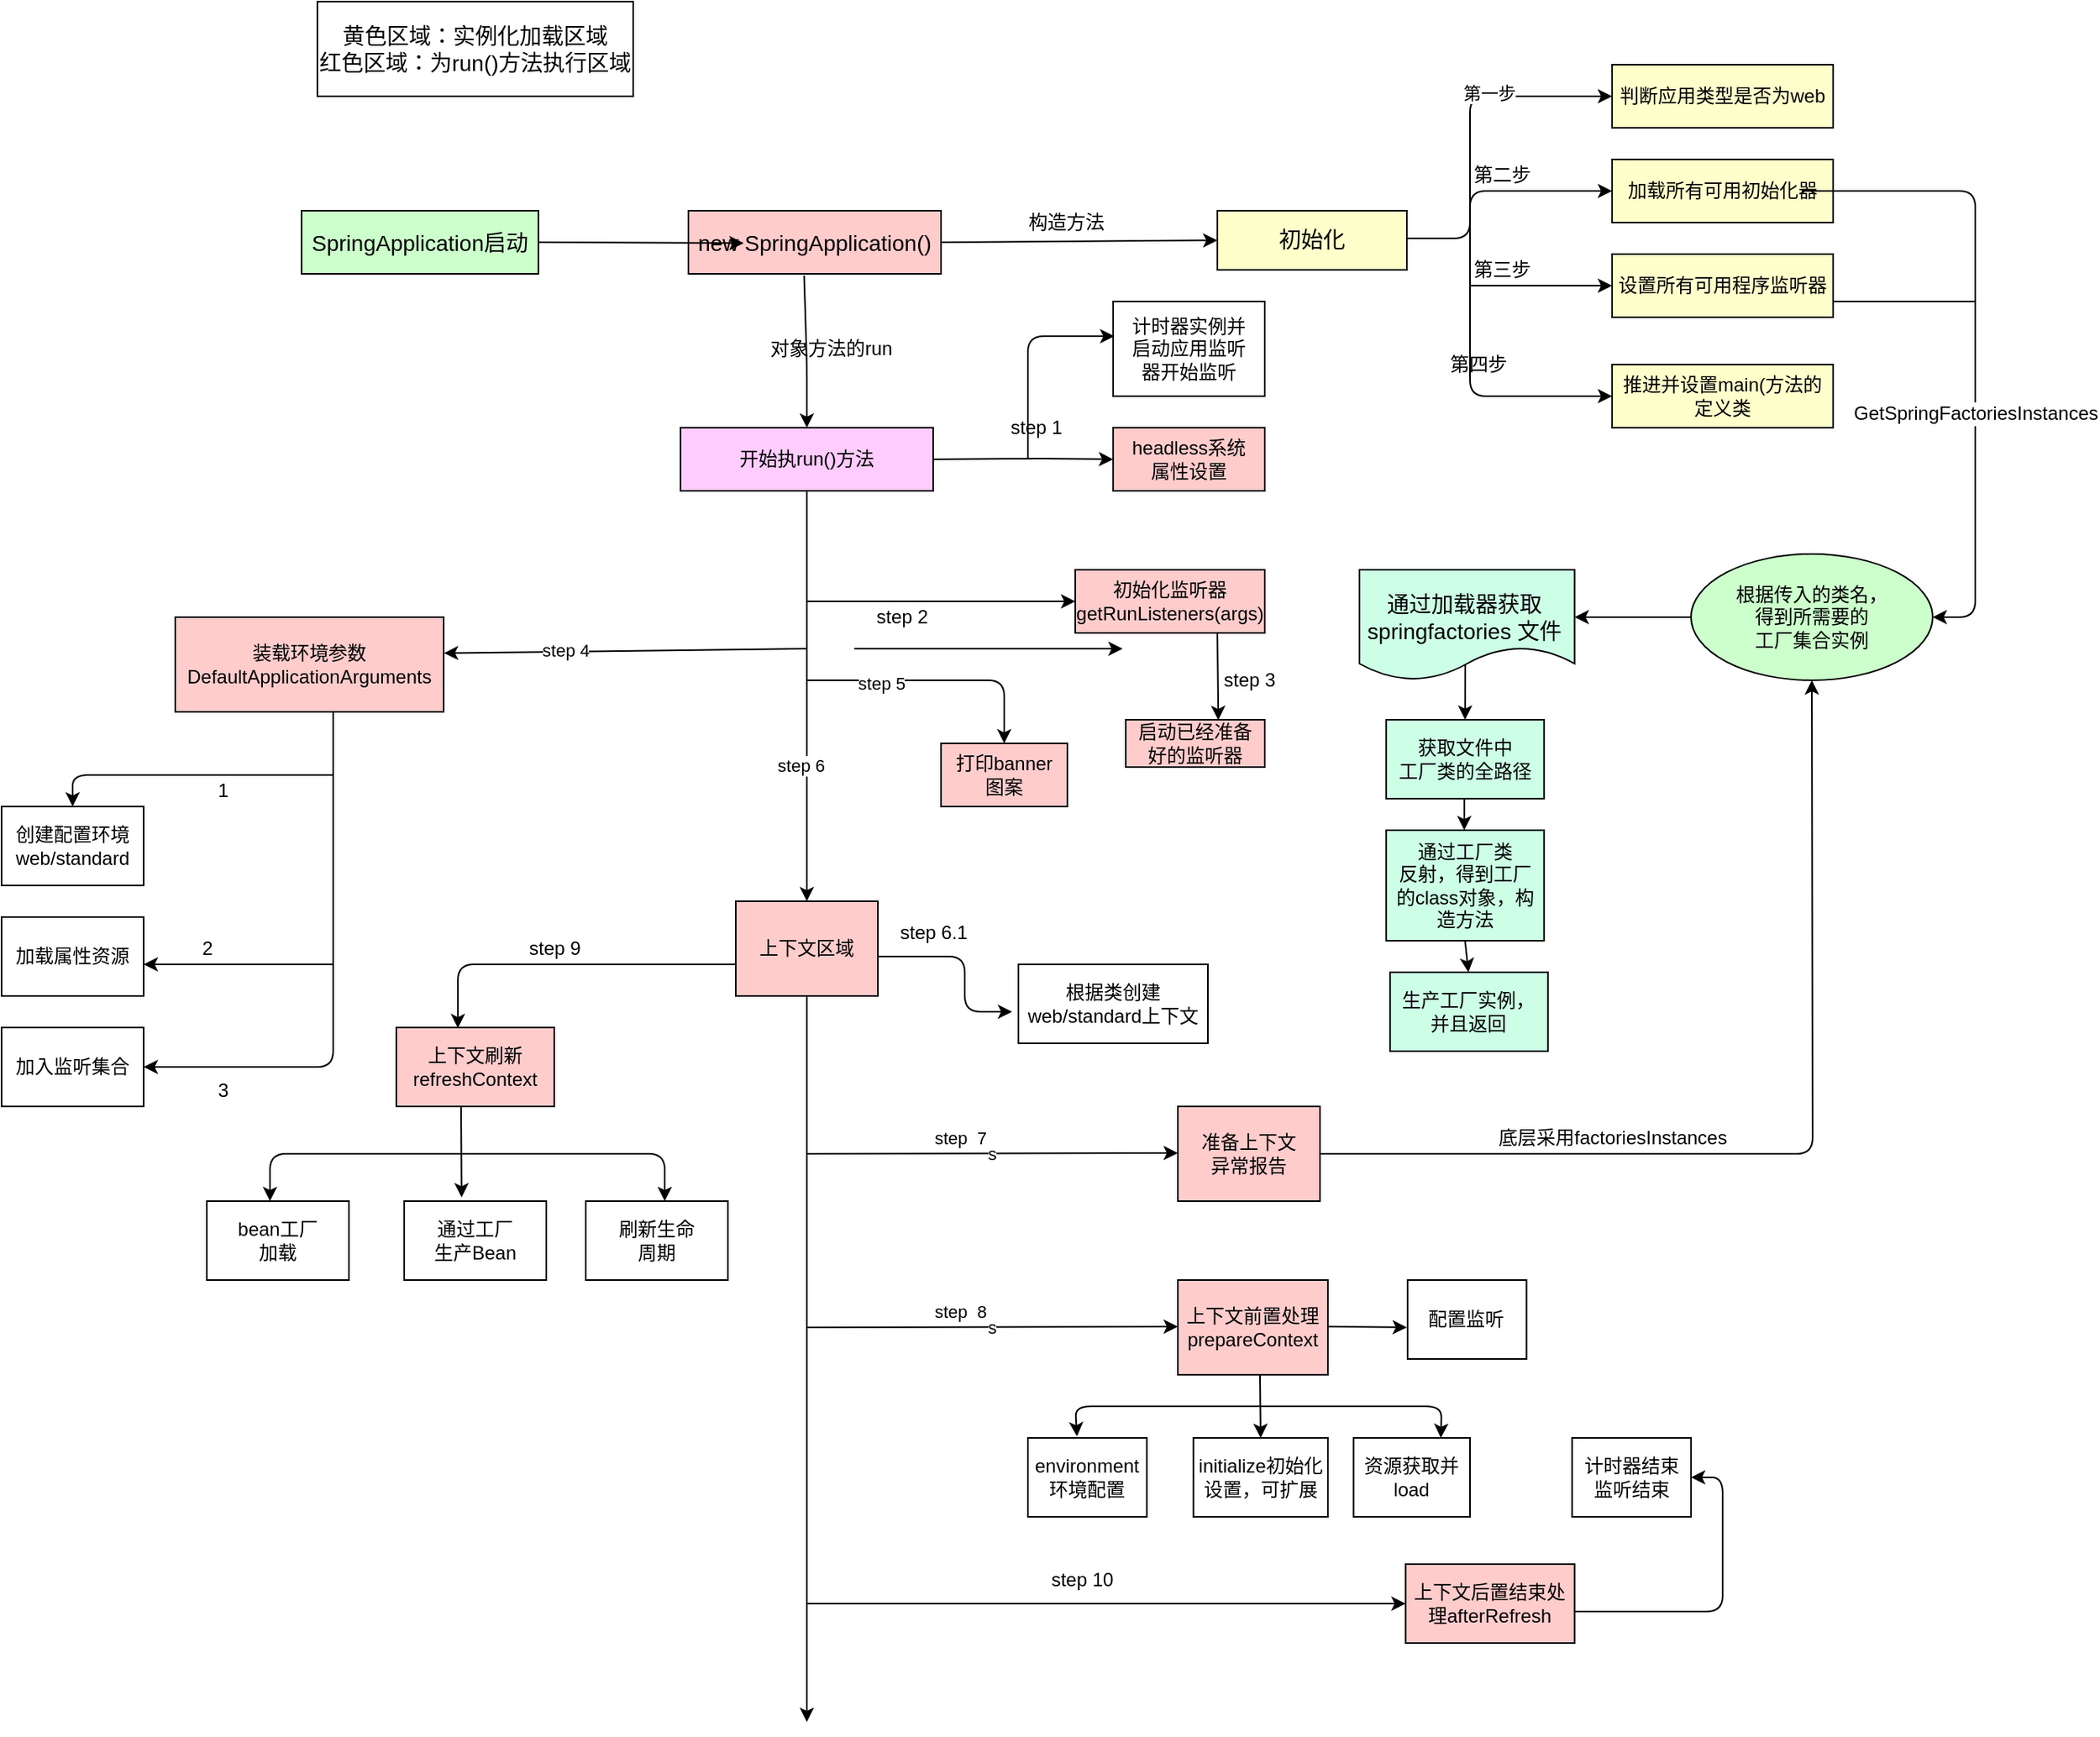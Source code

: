 <mxfile version="13.6.2" type="device"><diagram id="T1bAUFliYwQQVsWC8yJT" name="第 1 页"><mxGraphModel dx="2105" dy="607" grid="1" gridSize="10" guides="1" tooltips="1" connect="1" arrows="1" fold="1" page="1" pageScale="1" pageWidth="827" pageHeight="1169" math="0" shadow="0"><root><mxCell id="0"/><mxCell id="1" parent="0"/><mxCell id="71vBCq2HpxB73JjbtoO1-1" value="&lt;font style=&quot;font-size: 14px&quot;&gt;黄色区域：实例化加载区域&lt;br&gt;红色区域：为run()方法执行区域&lt;/font&gt;" style="rounded=0;whiteSpace=wrap;html=1;" parent="1" vertex="1"><mxGeometry x="-90" y="30" width="200" height="60" as="geometry"/></mxCell><mxCell id="71vBCq2HpxB73JjbtoO1-2" value="&lt;font style=&quot;font-size: 14px&quot;&gt;SpringApplication启动&lt;/font&gt;" style="rounded=0;whiteSpace=wrap;html=1;fillColor=#CCFFCC;" parent="1" vertex="1"><mxGeometry x="-100" y="162.5" width="150" height="40" as="geometry"/></mxCell><mxCell id="71vBCq2HpxB73JjbtoO1-3" value="&lt;font style=&quot;font-size: 14px&quot;&gt;new SpringApplication()&lt;/font&gt;" style="rounded=0;whiteSpace=wrap;html=1;fillColor=#FFCCCC;" parent="1" vertex="1"><mxGeometry x="145" y="162.5" width="160" height="40" as="geometry"/></mxCell><mxCell id="71vBCq2HpxB73JjbtoO1-4" value="&lt;font style=&quot;font-size: 14px&quot;&gt;初始化&lt;/font&gt;" style="rounded=0;whiteSpace=wrap;html=1;fillColor=#FFFFCC;" parent="1" vertex="1"><mxGeometry x="480" y="162.5" width="120" height="37.5" as="geometry"/></mxCell><mxCell id="71vBCq2HpxB73JjbtoO1-5" value="" style="endArrow=classic;html=1;entryX=0;entryY=0.5;entryDx=0;entryDy=0;exitX=1;exitY=0.5;exitDx=0;exitDy=0;" parent="1" target="71vBCq2HpxB73JjbtoO1-4" edge="1" source="71vBCq2HpxB73JjbtoO1-3"><mxGeometry width="50" height="50" relative="1" as="geometry"><mxPoint x="310" y="181" as="sourcePoint"/><mxPoint x="390" y="130" as="targetPoint"/></mxGeometry></mxCell><mxCell id="71vBCq2HpxB73JjbtoO1-6" value="构造方法" style="text;html=1;align=center;verticalAlign=middle;resizable=0;points=[];autosize=1;" parent="1" vertex="1"><mxGeometry x="354" y="160" width="60" height="20" as="geometry"/></mxCell><mxCell id="71vBCq2HpxB73JjbtoO1-7" value="" style="endArrow=classic;html=1;exitX=1;exitY=0.5;exitDx=0;exitDy=0;" parent="1" edge="1" source="71vBCq2HpxB73JjbtoO1-2"><mxGeometry width="50" height="50" relative="1" as="geometry"><mxPoint x="140" y="183" as="sourcePoint"/><mxPoint x="180" y="183" as="targetPoint"/></mxGeometry></mxCell><mxCell id="71vBCq2HpxB73JjbtoO1-8" value="开始执run()方法" style="rounded=0;whiteSpace=wrap;html=1;fillColor=#FFCCFF;" parent="1" vertex="1"><mxGeometry x="140" y="300" width="160" height="40" as="geometry"/></mxCell><mxCell id="71vBCq2HpxB73JjbtoO1-9" value="计时器实例并&lt;br&gt;启动应用监听&lt;br&gt;器开始监听" style="rounded=0;whiteSpace=wrap;html=1;" parent="1" vertex="1"><mxGeometry x="414" y="220" width="96" height="60" as="geometry"/></mxCell><mxCell id="71vBCq2HpxB73JjbtoO1-10" value="headless系统&lt;br&gt;属性设置" style="rounded=0;whiteSpace=wrap;html=1;fillColor=#FFCCCC;" parent="1" vertex="1"><mxGeometry x="414" y="300" width="96" height="40" as="geometry"/></mxCell><mxCell id="71vBCq2HpxB73JjbtoO1-11" value="" style="endArrow=classic;html=1;entryX=0.5;entryY=0;entryDx=0;entryDy=0;exitX=0.458;exitY=1.028;exitDx=0;exitDy=0;exitPerimeter=0;" parent="1" target="71vBCq2HpxB73JjbtoO1-8" edge="1" source="71vBCq2HpxB73JjbtoO1-3"><mxGeometry width="50" height="50" relative="1" as="geometry"><mxPoint x="260" y="202.5" as="sourcePoint"/><mxPoint x="310" y="152.5" as="targetPoint"/><Array as="points"><mxPoint x="220" y="260"/></Array></mxGeometry></mxCell><mxCell id="71vBCq2HpxB73JjbtoO1-12" value="对象方法的run" style="text;html=1;align=center;verticalAlign=middle;resizable=0;points=[];autosize=1;" parent="1" vertex="1"><mxGeometry x="190" y="240" width="90" height="20" as="geometry"/></mxCell><mxCell id="71vBCq2HpxB73JjbtoO1-13" value="" style="endArrow=classic;html=1;exitX=1;exitY=0.5;exitDx=0;exitDy=0;entryX=0;entryY=0.5;entryDx=0;entryDy=0;" parent="1" edge="1" target="71vBCq2HpxB73JjbtoO1-10" source="71vBCq2HpxB73JjbtoO1-8"><mxGeometry width="50" height="50" relative="1" as="geometry"><mxPoint x="349" y="319.5" as="sourcePoint"/><mxPoint x="410" y="320" as="targetPoint"/><Array as="points"><mxPoint x="369" y="319.5"/></Array></mxGeometry></mxCell><mxCell id="71vBCq2HpxB73JjbtoO1-14" value="" style="endArrow=classic;html=1;entryX=0.008;entryY=0.367;entryDx=0;entryDy=0;entryPerimeter=0;" parent="1" target="71vBCq2HpxB73JjbtoO1-9" edge="1"><mxGeometry width="50" height="50" relative="1" as="geometry"><mxPoint x="360" y="320" as="sourcePoint"/><mxPoint x="404" y="225" as="targetPoint"/><Array as="points"><mxPoint x="360" y="242"/></Array></mxGeometry></mxCell><mxCell id="71vBCq2HpxB73JjbtoO1-15" value="step 1" style="text;html=1;align=center;verticalAlign=middle;resizable=0;points=[];autosize=1;" parent="1" vertex="1"><mxGeometry x="340" y="290" width="50" height="20" as="geometry"/></mxCell><mxCell id="71vBCq2HpxB73JjbtoO1-16" value="判断应用类型是否为web" style="rounded=0;whiteSpace=wrap;html=1;fillColor=#FFFFCC;" parent="1" vertex="1"><mxGeometry x="730" y="70" width="140" height="40" as="geometry"/></mxCell><mxCell id="71vBCq2HpxB73JjbtoO1-17" value="加载所有可用初始化器" style="rounded=0;whiteSpace=wrap;html=1;fillColor=#FFFFCC;" parent="1" vertex="1"><mxGeometry x="730" y="130" width="140" height="40" as="geometry"/></mxCell><mxCell id="71vBCq2HpxB73JjbtoO1-18" value="设置所有可用程序监听器" style="rounded=0;whiteSpace=wrap;html=1;fillColor=#FFFFCC;" parent="1" vertex="1"><mxGeometry x="730" y="190" width="140" height="40" as="geometry"/></mxCell><mxCell id="71vBCq2HpxB73JjbtoO1-19" value="推进并设置main(方法的&lt;br&gt;定义类" style="rounded=0;whiteSpace=wrap;html=1;fillColor=#FFFFCC;" parent="1" vertex="1"><mxGeometry x="730" y="260" width="140" height="40" as="geometry"/></mxCell><mxCell id="71vBCq2HpxB73JjbtoO1-20" value="" style="endArrow=classic;html=1;entryX=0;entryY=0.5;entryDx=0;entryDy=0;" parent="1" target="71vBCq2HpxB73JjbtoO1-17" edge="1"><mxGeometry width="50" height="50" relative="1" as="geometry"><mxPoint x="600" y="180" as="sourcePoint"/><mxPoint x="650" y="130" as="targetPoint"/><Array as="points"><mxPoint x="640" y="180"/><mxPoint x="640" y="150"/></Array></mxGeometry></mxCell><mxCell id="71vBCq2HpxB73JjbtoO1-21" value="" style="endArrow=classic;html=1;entryX=0;entryY=0.5;entryDx=0;entryDy=0;" parent="1" target="71vBCq2HpxB73JjbtoO1-16" edge="1"><mxGeometry width="50" height="50" relative="1" as="geometry"><mxPoint x="640" y="160" as="sourcePoint"/><mxPoint x="680" y="90" as="targetPoint"/><Array as="points"><mxPoint x="640" y="90"/></Array></mxGeometry></mxCell><mxCell id="71vBCq2HpxB73JjbtoO1-22" value="第一步" style="edgeLabel;html=1;align=center;verticalAlign=middle;resizable=0;points=[];" parent="71vBCq2HpxB73JjbtoO1-21" vertex="1" connectable="0"><mxGeometry x="0.025" y="2" relative="1" as="geometry"><mxPoint as="offset"/></mxGeometry></mxCell><mxCell id="71vBCq2HpxB73JjbtoO1-23" value="第二步" style="text;html=1;align=center;verticalAlign=middle;resizable=0;points=[];autosize=1;" parent="1" vertex="1"><mxGeometry x="635" y="130" width="50" height="20" as="geometry"/></mxCell><mxCell id="71vBCq2HpxB73JjbtoO1-24" value="" style="endArrow=classic;html=1;entryX=0;entryY=0.5;entryDx=0;entryDy=0;" parent="1" target="71vBCq2HpxB73JjbtoO1-19" edge="1"><mxGeometry width="50" height="50" relative="1" as="geometry"><mxPoint x="640" y="170" as="sourcePoint"/><mxPoint x="685" y="130" as="targetPoint"/><Array as="points"><mxPoint x="640" y="280"/></Array></mxGeometry></mxCell><mxCell id="71vBCq2HpxB73JjbtoO1-25" value="第四步" style="text;html=1;align=center;verticalAlign=middle;resizable=0;points=[];autosize=1;" parent="1" vertex="1"><mxGeometry x="620" y="250" width="50" height="20" as="geometry"/></mxCell><mxCell id="71vBCq2HpxB73JjbtoO1-26" value="" style="endArrow=classic;html=1;entryX=0;entryY=0.5;entryDx=0;entryDy=0;" parent="1" target="71vBCq2HpxB73JjbtoO1-18" edge="1"><mxGeometry width="50" height="50" relative="1" as="geometry"><mxPoint x="640" y="210" as="sourcePoint"/><mxPoint x="690" y="170" as="targetPoint"/></mxGeometry></mxCell><mxCell id="71vBCq2HpxB73JjbtoO1-27" value="第三步" style="text;html=1;align=center;verticalAlign=middle;resizable=0;points=[];autosize=1;" parent="1" vertex="1"><mxGeometry x="635" y="190" width="50" height="20" as="geometry"/></mxCell><mxCell id="71vBCq2HpxB73JjbtoO1-28" value="上下文区域" style="rounded=0;whiteSpace=wrap;html=1;fillColor=#FFCCCC;" parent="1" vertex="1"><mxGeometry x="175" y="600" width="90" height="60" as="geometry"/></mxCell><mxCell id="71vBCq2HpxB73JjbtoO1-29" value="根据传入的类名，&lt;br&gt;得到所需要的&lt;br&gt;工厂集合实例" style="ellipse;whiteSpace=wrap;html=1;fillColor=#CCFFCC;" parent="1" vertex="1"><mxGeometry x="780" y="380" width="153" height="80" as="geometry"/></mxCell><mxCell id="71vBCq2HpxB73JjbtoO1-30" value="" style="endArrow=classic;html=1;entryX=1;entryY=0.5;entryDx=0;entryDy=0;" parent="1" target="71vBCq2HpxB73JjbtoO1-29" edge="1"><mxGeometry width="50" height="50" relative="1" as="geometry"><mxPoint x="850" y="150" as="sourcePoint"/><mxPoint x="940" y="470" as="targetPoint"/><Array as="points"><mxPoint x="960" y="150"/><mxPoint x="960" y="290"/><mxPoint x="960" y="420"/></Array></mxGeometry></mxCell><mxCell id="71vBCq2HpxB73JjbtoO1-33" value="&lt;font style=&quot;font-size: 12px&quot;&gt;GetSpringFactoriesInstances&lt;/font&gt;" style="edgeLabel;html=1;align=center;verticalAlign=middle;resizable=0;points=[];" parent="71vBCq2HpxB73JjbtoO1-30" vertex="1" connectable="0"><mxGeometry x="0.123" y="-3" relative="1" as="geometry"><mxPoint x="3" y="22" as="offset"/></mxGeometry></mxCell><mxCell id="71vBCq2HpxB73JjbtoO1-31" value="" style="endArrow=none;html=1;" parent="1" edge="1"><mxGeometry width="50" height="50" relative="1" as="geometry"><mxPoint x="870" y="220" as="sourcePoint"/><mxPoint x="960" y="220" as="targetPoint"/></mxGeometry></mxCell><mxCell id="MnjJVODnNfK_hhZULvHc-4" value="初始化监听器&lt;br&gt;getRunListeners(args)" style="rounded=0;whiteSpace=wrap;html=1;fillColor=#FFCCCC;" vertex="1" parent="1"><mxGeometry x="390" y="390" width="120" height="40" as="geometry"/></mxCell><mxCell id="MnjJVODnNfK_hhZULvHc-5" value="" style="endArrow=classic;html=1;entryX=0.5;entryY=0;entryDx=0;entryDy=0;exitX=0.5;exitY=1;exitDx=0;exitDy=0;" edge="1" parent="1" source="71vBCq2HpxB73JjbtoO1-8" target="71vBCq2HpxB73JjbtoO1-28"><mxGeometry width="50" height="50" relative="1" as="geometry"><mxPoint x="259.5" y="340" as="sourcePoint"/><mxPoint x="259.5" y="437.5" as="targetPoint"/></mxGeometry></mxCell><mxCell id="MnjJVODnNfK_hhZULvHc-20" value="step 6" style="edgeLabel;html=1;align=center;verticalAlign=middle;resizable=0;points=[];" vertex="1" connectable="0" parent="MnjJVODnNfK_hhZULvHc-5"><mxGeometry x="0.337" y="-4" relative="1" as="geometry"><mxPoint as="offset"/></mxGeometry></mxCell><mxCell id="MnjJVODnNfK_hhZULvHc-6" value="" style="shape=document;whiteSpace=wrap;html=1;boundedLbl=1;fillColor=#CCFFE6;" vertex="1" parent="1"><mxGeometry x="570" y="390" width="136.25" height="70" as="geometry"/></mxCell><mxCell id="MnjJVODnNfK_hhZULvHc-7" value="&lt;font style=&quot;font-size: 14px&quot;&gt;通过加载器获取&lt;br&gt;springfactories 文件&lt;/font&gt;" style="text;html=1;align=center;verticalAlign=middle;resizable=0;points=[];autosize=1;" vertex="1" parent="1"><mxGeometry x="566.25" y="405" width="140" height="30" as="geometry"/></mxCell><mxCell id="MnjJVODnNfK_hhZULvHc-9" value="" style="endArrow=classic;html=1;exitX=0;exitY=0.5;exitDx=0;exitDy=0;" edge="1" parent="1" source="71vBCq2HpxB73JjbtoO1-29" target="MnjJVODnNfK_hhZULvHc-7"><mxGeometry width="50" height="50" relative="1" as="geometry"><mxPoint x="740" y="481" as="sourcePoint"/><mxPoint x="760" y="420" as="targetPoint"/></mxGeometry></mxCell><mxCell id="MnjJVODnNfK_hhZULvHc-10" value="启动已经准备&lt;br&gt;好的监听器" style="rounded=0;whiteSpace=wrap;html=1;fillColor=#FFCCCC;" vertex="1" parent="1"><mxGeometry x="422" y="485" width="88" height="30" as="geometry"/></mxCell><mxCell id="MnjJVODnNfK_hhZULvHc-12" value="" style="endArrow=classic;html=1;entryX=0.666;entryY=0.007;entryDx=0;entryDy=0;entryPerimeter=0;" edge="1" parent="1" target="MnjJVODnNfK_hhZULvHc-10"><mxGeometry width="50" height="50" relative="1" as="geometry"><mxPoint x="480" y="430" as="sourcePoint"/><mxPoint x="479" y="480" as="targetPoint"/></mxGeometry></mxCell><mxCell id="MnjJVODnNfK_hhZULvHc-13" value="step 3" style="text;html=1;align=center;verticalAlign=middle;resizable=0;points=[];autosize=1;" vertex="1" parent="1"><mxGeometry x="475" y="450" width="50" height="20" as="geometry"/></mxCell><mxCell id="MnjJVODnNfK_hhZULvHc-15" value="" style="endArrow=classic;html=1;entryX=0;entryY=0.5;entryDx=0;entryDy=0;" edge="1" parent="1" target="MnjJVODnNfK_hhZULvHc-4"><mxGeometry width="50" height="50" relative="1" as="geometry"><mxPoint x="220" y="410" as="sourcePoint"/><mxPoint x="270" y="370" as="targetPoint"/></mxGeometry></mxCell><mxCell id="MnjJVODnNfK_hhZULvHc-16" value="step 2" style="text;html=1;align=center;verticalAlign=middle;resizable=0;points=[];autosize=1;" vertex="1" parent="1"><mxGeometry x="255" y="410" width="50" height="20" as="geometry"/></mxCell><mxCell id="MnjJVODnNfK_hhZULvHc-17" value="打印banner&lt;br&gt;图案" style="rounded=0;whiteSpace=wrap;html=1;fillColor=#FFCCCC;" vertex="1" parent="1"><mxGeometry x="305" y="500" width="80" height="40" as="geometry"/></mxCell><mxCell id="MnjJVODnNfK_hhZULvHc-18" value="" style="endArrow=classic;html=1;entryX=0.5;entryY=0;entryDx=0;entryDy=0;" edge="1" parent="1" target="MnjJVODnNfK_hhZULvHc-17"><mxGeometry width="50" height="50" relative="1" as="geometry"><mxPoint x="220" y="460" as="sourcePoint"/><mxPoint x="360" y="460" as="targetPoint"/><Array as="points"><mxPoint x="345" y="460"/></Array></mxGeometry></mxCell><mxCell id="MnjJVODnNfK_hhZULvHc-19" value="step 5" style="edgeLabel;html=1;align=center;verticalAlign=middle;resizable=0;points=[];" vertex="1" connectable="0" parent="MnjJVODnNfK_hhZULvHc-18"><mxGeometry x="-0.43" y="-2" relative="1" as="geometry"><mxPoint as="offset"/></mxGeometry></mxCell><mxCell id="MnjJVODnNfK_hhZULvHc-21" value="装载环境参数&lt;br&gt;DefaultApplicationArguments" style="rounded=0;whiteSpace=wrap;html=1;fillColor=#FFCCCC;" vertex="1" parent="1"><mxGeometry x="-180" y="420" width="170" height="60" as="geometry"/></mxCell><mxCell id="MnjJVODnNfK_hhZULvHc-22" value="" style="endArrow=classic;html=1;entryX=1.001;entryY=0.38;entryDx=0;entryDy=0;entryPerimeter=0;" edge="1" parent="1" target="MnjJVODnNfK_hhZULvHc-21"><mxGeometry width="50" height="50" relative="1" as="geometry"><mxPoint x="220" y="440" as="sourcePoint"/><mxPoint x="30" y="470" as="targetPoint"/></mxGeometry></mxCell><mxCell id="MnjJVODnNfK_hhZULvHc-23" value="step 4" style="edgeLabel;html=1;align=center;verticalAlign=middle;resizable=0;points=[];" vertex="1" connectable="0" parent="MnjJVODnNfK_hhZULvHc-22"><mxGeometry x="0.331" y="-1" relative="1" as="geometry"><mxPoint as="offset"/></mxGeometry></mxCell><mxCell id="MnjJVODnNfK_hhZULvHc-24" value="创建配置环境&lt;br&gt;web/standard" style="rounded=0;whiteSpace=wrap;html=1;fillColor=#FFFFFF;" vertex="1" parent="1"><mxGeometry x="-290" y="540" width="90" height="50" as="geometry"/></mxCell><mxCell id="MnjJVODnNfK_hhZULvHc-25" value="加载属性资源" style="rounded=0;whiteSpace=wrap;html=1;fillColor=#FFFFFF;" vertex="1" parent="1"><mxGeometry x="-290" y="610" width="90" height="50" as="geometry"/></mxCell><mxCell id="MnjJVODnNfK_hhZULvHc-27" value="获取文件中&lt;br&gt;工厂类的全路径" style="rounded=0;whiteSpace=wrap;html=1;fillColor=#CCFFE6;" vertex="1" parent="1"><mxGeometry x="586.88" y="485" width="100" height="50" as="geometry"/></mxCell><mxCell id="MnjJVODnNfK_hhZULvHc-28" value="加入监听集合" style="rounded=0;whiteSpace=wrap;html=1;fillColor=#FFFFFF;" vertex="1" parent="1"><mxGeometry x="-290" y="680" width="90" height="50" as="geometry"/></mxCell><mxCell id="MnjJVODnNfK_hhZULvHc-29" value="" style="endArrow=classic;html=1;entryX=0.5;entryY=0;entryDx=0;entryDy=0;" edge="1" parent="1" target="MnjJVODnNfK_hhZULvHc-24"><mxGeometry width="50" height="50" relative="1" as="geometry"><mxPoint x="-80" y="520" as="sourcePoint"/><mxPoint x="-200" y="570" as="targetPoint"/><Array as="points"><mxPoint x="-245" y="520"/></Array></mxGeometry></mxCell><mxCell id="MnjJVODnNfK_hhZULvHc-30" value="" style="endArrow=classic;html=1;entryX=1;entryY=0.5;entryDx=0;entryDy=0;" edge="1" parent="1" target="MnjJVODnNfK_hhZULvHc-28"><mxGeometry width="50" height="50" relative="1" as="geometry"><mxPoint x="-80" y="480" as="sourcePoint"/><mxPoint x="-150" y="720" as="targetPoint"/><Array as="points"><mxPoint x="-80" y="705"/></Array></mxGeometry></mxCell><mxCell id="MnjJVODnNfK_hhZULvHc-31" value="1" style="text;html=1;align=center;verticalAlign=middle;resizable=0;points=[];autosize=1;" vertex="1" parent="1"><mxGeometry x="-160" y="520" width="20" height="20" as="geometry"/></mxCell><mxCell id="MnjJVODnNfK_hhZULvHc-32" value="" style="endArrow=classic;html=1;" edge="1" parent="1"><mxGeometry width="50" height="50" relative="1" as="geometry"><mxPoint x="-80" y="640" as="sourcePoint"/><mxPoint x="-200" y="640" as="targetPoint"/></mxGeometry></mxCell><mxCell id="MnjJVODnNfK_hhZULvHc-33" value="2" style="text;html=1;align=center;verticalAlign=middle;resizable=0;points=[];autosize=1;" vertex="1" parent="1"><mxGeometry x="-170" y="620" width="20" height="20" as="geometry"/></mxCell><mxCell id="MnjJVODnNfK_hhZULvHc-34" value="3" style="text;html=1;align=center;verticalAlign=middle;resizable=0;points=[];autosize=1;" vertex="1" parent="1"><mxGeometry x="-160" y="710" width="20" height="20" as="geometry"/></mxCell><mxCell id="MnjJVODnNfK_hhZULvHc-35" value="上下文刷新&lt;br&gt;refreshContext" style="rounded=0;whiteSpace=wrap;html=1;fillColor=#FFCCCC;" vertex="1" parent="1"><mxGeometry x="-40" y="680" width="100" height="50" as="geometry"/></mxCell><mxCell id="MnjJVODnNfK_hhZULvHc-36" value="bean工厂&lt;br&gt;加载" style="rounded=0;whiteSpace=wrap;html=1;fillColor=#FFFFFF;" vertex="1" parent="1"><mxGeometry x="-160" y="790" width="90" height="50" as="geometry"/></mxCell><mxCell id="MnjJVODnNfK_hhZULvHc-37" value="通过工厂&lt;br&gt;生产Bean" style="rounded=0;whiteSpace=wrap;html=1;fillColor=#FFFFFF;" vertex="1" parent="1"><mxGeometry x="-35" y="790" width="90" height="50" as="geometry"/></mxCell><mxCell id="MnjJVODnNfK_hhZULvHc-38" value="刷新生命&lt;br&gt;周期" style="rounded=0;whiteSpace=wrap;html=1;fillColor=#FFFFFF;" vertex="1" parent="1"><mxGeometry x="80" y="790" width="90" height="50" as="geometry"/></mxCell><mxCell id="MnjJVODnNfK_hhZULvHc-39" value="" style="endArrow=classic;html=1;entryX=0.39;entryY=0.008;entryDx=0;entryDy=0;entryPerimeter=0;" edge="1" parent="1" target="MnjJVODnNfK_hhZULvHc-35"><mxGeometry width="50" height="50" relative="1" as="geometry"><mxPoint x="175" y="640" as="sourcePoint"/><mxPoint x="40" y="660" as="targetPoint"/><Array as="points"><mxPoint x="-1" y="640"/></Array></mxGeometry></mxCell><mxCell id="MnjJVODnNfK_hhZULvHc-40" value="" style="endArrow=classic;html=1;entryX=0.404;entryY=-0.048;entryDx=0;entryDy=0;entryPerimeter=0;" edge="1" parent="1" target="MnjJVODnNfK_hhZULvHc-37"><mxGeometry width="50" height="50" relative="1" as="geometry"><mxPoint x="1" y="730" as="sourcePoint"/><mxPoint x="55" y="680" as="targetPoint"/></mxGeometry></mxCell><mxCell id="MnjJVODnNfK_hhZULvHc-41" value="" style="endArrow=classic;html=1;" edge="1" parent="1"><mxGeometry width="50" height="50" relative="1" as="geometry"><mxPoint y="760" as="sourcePoint"/><mxPoint x="130" y="790" as="targetPoint"/><Array as="points"><mxPoint x="130" y="760"/></Array></mxGeometry></mxCell><mxCell id="MnjJVODnNfK_hhZULvHc-42" value="" style="endArrow=classic;html=1;" edge="1" parent="1"><mxGeometry width="50" height="50" relative="1" as="geometry"><mxPoint y="760" as="sourcePoint"/><mxPoint x="-120" y="790" as="targetPoint"/><Array as="points"><mxPoint x="-120" y="760"/></Array></mxGeometry></mxCell><mxCell id="MnjJVODnNfK_hhZULvHc-43" value="通过工厂类&lt;br&gt;反射，得到工厂&lt;br&gt;的class对象，构造方法" style="rounded=0;whiteSpace=wrap;html=1;fillColor=#CCFFE6;" vertex="1" parent="1"><mxGeometry x="586.88" y="555" width="100" height="70" as="geometry"/></mxCell><mxCell id="MnjJVODnNfK_hhZULvHc-44" value="生产工厂实例，&lt;br&gt;并且返回" style="rounded=0;whiteSpace=wrap;html=1;fillColor=#CCFFE6;" vertex="1" parent="1"><mxGeometry x="589.38" y="645" width="100" height="50" as="geometry"/></mxCell><mxCell id="MnjJVODnNfK_hhZULvHc-45" value="step 9" style="text;html=1;align=center;verticalAlign=middle;resizable=0;points=[];autosize=1;" vertex="1" parent="1"><mxGeometry x="35" y="620" width="50" height="20" as="geometry"/></mxCell><mxCell id="MnjJVODnNfK_hhZULvHc-53" value="" style="endArrow=classic;html=1;entryX=0.5;entryY=0;entryDx=0;entryDy=0;" edge="1" parent="1" target="MnjJVODnNfK_hhZULvHc-27"><mxGeometry width="50" height="50" relative="1" as="geometry"><mxPoint x="637" y="450" as="sourcePoint"/><mxPoint x="686.88" y="405" as="targetPoint"/></mxGeometry></mxCell><mxCell id="MnjJVODnNfK_hhZULvHc-54" value="" style="endArrow=classic;html=1;" edge="1" parent="1"><mxGeometry width="50" height="50" relative="1" as="geometry"><mxPoint x="636.38" y="535" as="sourcePoint"/><mxPoint x="636.38" y="555" as="targetPoint"/></mxGeometry></mxCell><mxCell id="MnjJVODnNfK_hhZULvHc-56" value="" style="endArrow=classic;html=1;entryX=0.5;entryY=0;entryDx=0;entryDy=0;exitX=0.5;exitY=1;exitDx=0;exitDy=0;" edge="1" parent="1" source="MnjJVODnNfK_hhZULvHc-43" target="MnjJVODnNfK_hhZULvHc-44"><mxGeometry width="50" height="50" relative="1" as="geometry"><mxPoint x="639" y="630" as="sourcePoint"/><mxPoint x="638.88" y="647.5" as="targetPoint"/><Array as="points"><mxPoint x="639" y="645"/></Array></mxGeometry></mxCell><mxCell id="MnjJVODnNfK_hhZULvHc-58" value="根据类创建&lt;br&gt;web/standard上下文" style="rounded=0;whiteSpace=wrap;html=1;fillColor=#FFFFFF;" vertex="1" parent="1"><mxGeometry x="354" y="640" width="120" height="50" as="geometry"/></mxCell><mxCell id="MnjJVODnNfK_hhZULvHc-59" value="" style="endArrow=classic;html=1;" edge="1" parent="1"><mxGeometry width="50" height="50" relative="1" as="geometry"><mxPoint x="265" y="635" as="sourcePoint"/><mxPoint x="350" y="670" as="targetPoint"/><Array as="points"><mxPoint x="320" y="635"/><mxPoint x="320" y="670"/></Array></mxGeometry></mxCell><mxCell id="MnjJVODnNfK_hhZULvHc-60" value="step 6.1" style="text;html=1;align=center;verticalAlign=middle;resizable=0;points=[];autosize=1;" vertex="1" parent="1"><mxGeometry x="270" y="610" width="60" height="20" as="geometry"/></mxCell><mxCell id="MnjJVODnNfK_hhZULvHc-61" value="" style="endArrow=classic;html=1;exitX=0.5;exitY=1;exitDx=0;exitDy=0;" edge="1" parent="1" source="71vBCq2HpxB73JjbtoO1-28"><mxGeometry width="50" height="50" relative="1" as="geometry"><mxPoint x="224.5" y="830" as="sourcePoint"/><mxPoint x="220" y="1120" as="targetPoint"/></mxGeometry></mxCell><mxCell id="MnjJVODnNfK_hhZULvHc-62" value="准备上下文&lt;br&gt;异常报告" style="rounded=0;whiteSpace=wrap;html=1;fillColor=#FFCCCC;" vertex="1" parent="1"><mxGeometry x="455" y="730" width="90" height="60" as="geometry"/></mxCell><mxCell id="MnjJVODnNfK_hhZULvHc-63" value="s" style="endArrow=classic;html=1;" edge="1" parent="1"><mxGeometry width="50" height="50" relative="1" as="geometry"><mxPoint x="220" y="760" as="sourcePoint"/><mxPoint x="455" y="759.5" as="targetPoint"/></mxGeometry></mxCell><mxCell id="MnjJVODnNfK_hhZULvHc-74" value="step&amp;nbsp; 7" style="edgeLabel;html=1;align=center;verticalAlign=middle;resizable=0;points=[];" vertex="1" connectable="0" parent="MnjJVODnNfK_hhZULvHc-63"><mxGeometry x="-0.178" y="4" relative="1" as="geometry"><mxPoint y="-5.79" as="offset"/></mxGeometry></mxCell><mxCell id="MnjJVODnNfK_hhZULvHc-64" value="" style="endArrow=classic;html=1;exitX=1;exitY=0.5;exitDx=0;exitDy=0;entryX=0.5;entryY=1;entryDx=0;entryDy=0;" edge="1" parent="1" source="MnjJVODnNfK_hhZULvHc-62" target="71vBCq2HpxB73JjbtoO1-29"><mxGeometry width="50" height="50" relative="1" as="geometry"><mxPoint x="550" y="760" as="sourcePoint"/><mxPoint x="855" y="759.5" as="targetPoint"/><Array as="points"><mxPoint x="857" y="760"/></Array></mxGeometry></mxCell><mxCell id="MnjJVODnNfK_hhZULvHc-65" value="底层采用factoriesInstances" style="text;html=1;align=center;verticalAlign=middle;resizable=0;points=[];autosize=1;" vertex="1" parent="1"><mxGeometry x="650" y="740" width="160" height="20" as="geometry"/></mxCell><mxCell id="MnjJVODnNfK_hhZULvHc-66" value="上下文前置处理&lt;br&gt;prepareContext" style="rounded=0;whiteSpace=wrap;html=1;fillColor=#FFCCCC;" vertex="1" parent="1"><mxGeometry x="455" y="840" width="95" height="60" as="geometry"/></mxCell><mxCell id="MnjJVODnNfK_hhZULvHc-67" value="配置监听" style="rounded=0;whiteSpace=wrap;html=1;fillColor=#FFFFFF;" vertex="1" parent="1"><mxGeometry x="600.47" y="840" width="75.31" height="50" as="geometry"/></mxCell><mxCell id="MnjJVODnNfK_hhZULvHc-68" value="" style="endArrow=classic;html=1;" edge="1" parent="1"><mxGeometry width="50" height="50" relative="1" as="geometry"><mxPoint x="550" y="869.5" as="sourcePoint"/><mxPoint x="600" y="870" as="targetPoint"/></mxGeometry></mxCell><mxCell id="MnjJVODnNfK_hhZULvHc-70" value="" style="endArrow=classic;html=1;entryX=0;entryY=0.5;entryDx=0;entryDy=0;" edge="1" parent="1"><mxGeometry width="50" height="50" relative="1" as="geometry"><mxPoint x="250" y="440" as="sourcePoint"/><mxPoint x="420" y="440" as="targetPoint"/></mxGeometry></mxCell><mxCell id="MnjJVODnNfK_hhZULvHc-71" value="environment&lt;br&gt;环境配置" style="rounded=0;whiteSpace=wrap;html=1;fillColor=#FFFFFF;" vertex="1" parent="1"><mxGeometry x="360" y="940" width="75.31" height="50" as="geometry"/></mxCell><mxCell id="MnjJVODnNfK_hhZULvHc-72" value="initialize初始化&lt;br&gt;设置，可扩展" style="rounded=0;whiteSpace=wrap;html=1;fillColor=#FFFFFF;" vertex="1" parent="1"><mxGeometry x="464.84" y="940" width="85.16" height="50" as="geometry"/></mxCell><mxCell id="MnjJVODnNfK_hhZULvHc-73" value="资源获取并load" style="rounded=0;whiteSpace=wrap;html=1;fillColor=#FFFFFF;" vertex="1" parent="1"><mxGeometry x="566.25" y="940" width="73.75" height="50" as="geometry"/></mxCell><mxCell id="MnjJVODnNfK_hhZULvHc-75" value="s" style="endArrow=classic;html=1;" edge="1" parent="1"><mxGeometry width="50" height="50" relative="1" as="geometry"><mxPoint x="220" y="870" as="sourcePoint"/><mxPoint x="455" y="869.5" as="targetPoint"/></mxGeometry></mxCell><mxCell id="MnjJVODnNfK_hhZULvHc-76" value="step&amp;nbsp; 8" style="edgeLabel;html=1;align=center;verticalAlign=middle;resizable=0;points=[];" vertex="1" connectable="0" parent="MnjJVODnNfK_hhZULvHc-75"><mxGeometry x="-0.178" y="4" relative="1" as="geometry"><mxPoint y="-5.79" as="offset"/></mxGeometry></mxCell><mxCell id="MnjJVODnNfK_hhZULvHc-77" value="" style="endArrow=classic;html=1;entryX=0.5;entryY=0;entryDx=0;entryDy=0;" edge="1" parent="1" target="MnjJVODnNfK_hhZULvHc-72"><mxGeometry width="50" height="50" relative="1" as="geometry"><mxPoint x="507" y="900" as="sourcePoint"/><mxPoint x="532.42" y="920.5" as="targetPoint"/></mxGeometry></mxCell><mxCell id="MnjJVODnNfK_hhZULvHc-78" value="" style="endArrow=classic;html=1;entryX=0.75;entryY=0;entryDx=0;entryDy=0;" edge="1" parent="1" target="MnjJVODnNfK_hhZULvHc-73"><mxGeometry width="50" height="50" relative="1" as="geometry"><mxPoint x="510" y="920" as="sourcePoint"/><mxPoint x="550" y="920.5" as="targetPoint"/><Array as="points"><mxPoint x="622" y="920"/></Array></mxGeometry></mxCell><mxCell id="MnjJVODnNfK_hhZULvHc-79" value="" style="endArrow=classic;html=1;" edge="1" parent="1"><mxGeometry width="50" height="50" relative="1" as="geometry"><mxPoint x="510" y="920" as="sourcePoint"/><mxPoint x="391.09" y="939" as="targetPoint"/><Array as="points"><mxPoint x="390" y="920"/></Array></mxGeometry></mxCell><mxCell id="MnjJVODnNfK_hhZULvHc-80" value="上下文后置结束处理afterRefresh" style="rounded=0;whiteSpace=wrap;html=1;fillColor=#FFCCCC;" vertex="1" parent="1"><mxGeometry x="599.22" y="1020" width="107.03" height="50" as="geometry"/></mxCell><mxCell id="MnjJVODnNfK_hhZULvHc-81" value="" style="endArrow=classic;html=1;entryX=0;entryY=0.5;entryDx=0;entryDy=0;" edge="1" parent="1" target="MnjJVODnNfK_hhZULvHc-80"><mxGeometry width="50" height="50" relative="1" as="geometry"><mxPoint x="220" y="1045" as="sourcePoint"/><mxPoint x="270" y="1020" as="targetPoint"/></mxGeometry></mxCell><mxCell id="MnjJVODnNfK_hhZULvHc-82" value="step 10" style="text;html=1;align=center;verticalAlign=middle;resizable=0;points=[];autosize=1;" vertex="1" parent="1"><mxGeometry x="369" y="1020" width="50" height="20" as="geometry"/></mxCell><mxCell id="MnjJVODnNfK_hhZULvHc-83" value="计时器结束&lt;br&gt;监听结束" style="rounded=0;whiteSpace=wrap;html=1;fillColor=#FFFFFF;" vertex="1" parent="1"><mxGeometry x="704.69" y="940" width="75.31" height="50" as="geometry"/></mxCell><mxCell id="MnjJVODnNfK_hhZULvHc-84" value="" style="endArrow=classic;html=1;entryX=1;entryY=0.5;entryDx=0;entryDy=0;" edge="1" parent="1" target="MnjJVODnNfK_hhZULvHc-83"><mxGeometry width="50" height="50" relative="1" as="geometry"><mxPoint x="706.25" y="1050" as="sourcePoint"/><mxPoint x="800" y="965" as="targetPoint"/><Array as="points"><mxPoint x="800" y="1050"/><mxPoint x="800" y="965"/></Array></mxGeometry></mxCell></root></mxGraphModel></diagram></mxfile>